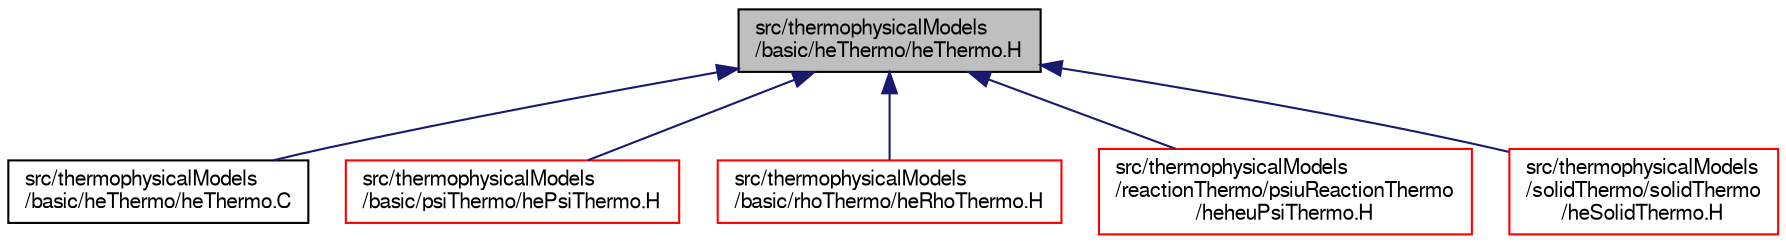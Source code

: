digraph "src/thermophysicalModels/basic/heThermo/heThermo.H"
{
  bgcolor="transparent";
  edge [fontname="FreeSans",fontsize="10",labelfontname="FreeSans",labelfontsize="10"];
  node [fontname="FreeSans",fontsize="10",shape=record];
  Node2 [label="src/thermophysicalModels\l/basic/heThermo/heThermo.H",height=0.2,width=0.4,color="black", fillcolor="grey75", style="filled", fontcolor="black"];
  Node2 -> Node3 [dir="back",color="midnightblue",fontsize="10",style="solid",fontname="FreeSans"];
  Node3 [label="src/thermophysicalModels\l/basic/heThermo/heThermo.C",height=0.2,width=0.4,color="black",URL="$a15434.html"];
  Node2 -> Node4 [dir="back",color="midnightblue",fontsize="10",style="solid",fontname="FreeSans"];
  Node4 [label="src/thermophysicalModels\l/basic/psiThermo/hePsiThermo.H",height=0.2,width=0.4,color="red",URL="$a15455.html"];
  Node2 -> Node8 [dir="back",color="midnightblue",fontsize="10",style="solid",fontname="FreeSans"];
  Node8 [label="src/thermophysicalModels\l/basic/rhoThermo/heRhoThermo.H",height=0.2,width=0.4,color="red",URL="$a15470.html"];
  Node2 -> Node12 [dir="back",color="midnightblue",fontsize="10",style="solid",fontname="FreeSans"];
  Node12 [label="src/thermophysicalModels\l/reactionThermo/psiuReactionThermo\l/heheuPsiThermo.H",height=0.2,width=0.4,color="red",URL="$a16229.html"];
  Node2 -> Node15 [dir="back",color="midnightblue",fontsize="10",style="solid",fontname="FreeSans"];
  Node15 [label="src/thermophysicalModels\l/solidThermo/solidThermo\l/heSolidThermo.H",height=0.2,width=0.4,color="red",URL="$a16373.html"];
}
